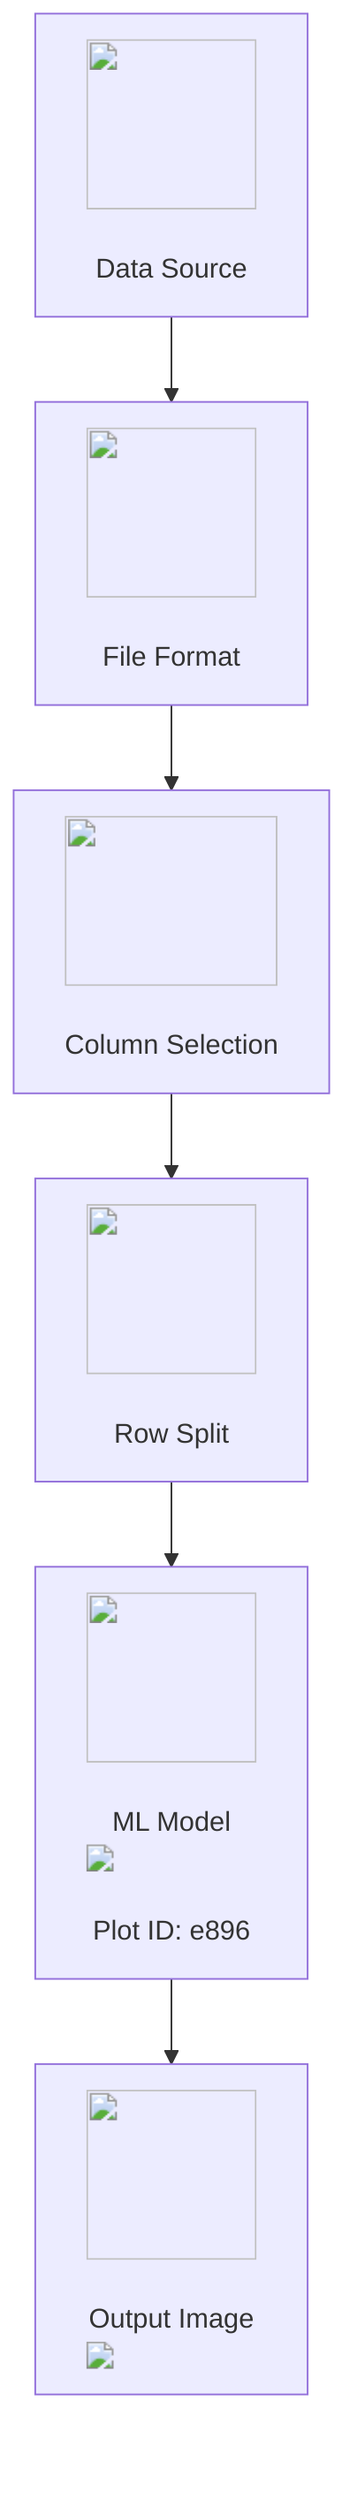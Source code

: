 graph TD;
    A["<img src='icons/database.svg' width=100 height=100/> <br/> Data Source"] --> B["<img src='icons/file.svg' width=100 height=100/> <br/> File Format"];
    B --> C["<img src='icons/column_split.svg' width=100 height=100/> <br/> Column Selection"];
    C --> D["<img src='icons/row_split.svg' width=100 height=100/> <br/> Row Split"];
    D --> E["<img src='icons/brain.svg' width=100 height=100/> <br/> ML Model <img src='dummy_plots/scatter_plot_template.svg' /> <br/> Plot ID: e896"];
    E --> F["<img src='icons/image.svg' width=100 height=100/> <br/> Output Image <img src='dummy_plots/barplot_template.svg' />"];